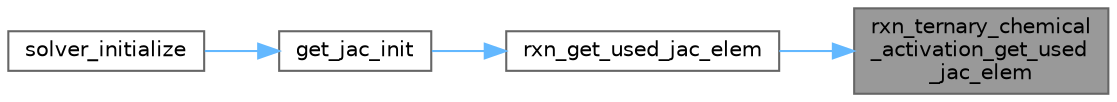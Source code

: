 digraph "rxn_ternary_chemical_activation_get_used_jac_elem"
{
 // LATEX_PDF_SIZE
  bgcolor="transparent";
  edge [fontname=Helvetica,fontsize=10,labelfontname=Helvetica,labelfontsize=10];
  node [fontname=Helvetica,fontsize=10,shape=box,height=0.2,width=0.4];
  rankdir="RL";
  Node1 [label="rxn_ternary_chemical\l_activation_get_used\l_jac_elem",height=0.2,width=0.4,color="gray40", fillcolor="grey60", style="filled", fontcolor="black",tooltip="Flag Jacobian elements used by this reaction."];
  Node1 -> Node2 [dir="back",color="steelblue1",style="solid"];
  Node2 [label="rxn_get_used_jac_elem",height=0.2,width=0.4,color="grey40", fillcolor="white", style="filled",URL="$rxn__solver_8c.html#a6816597d1e59964f558cfc82b004549e",tooltip="Get the Jacobian elements used by a particular reaction."];
  Node2 -> Node3 [dir="back",color="steelblue1",style="solid"];
  Node3 [label="get_jac_init",height=0.2,width=0.4,color="grey40", fillcolor="white", style="filled",URL="$camp__solver_8c.html#a5b485fa25356197023889f3795888e98",tooltip="Try to improve guesses of y sent to the linear solver."];
  Node3 -> Node4 [dir="back",color="steelblue1",style="solid"];
  Node4 [label="solver_initialize",height=0.2,width=0.4,color="grey40", fillcolor="white", style="filled",URL="$camp__solver_8c.html#a599ffdef916b139a1690bfd41aa386b6",tooltip="Solver initialization."];
}
